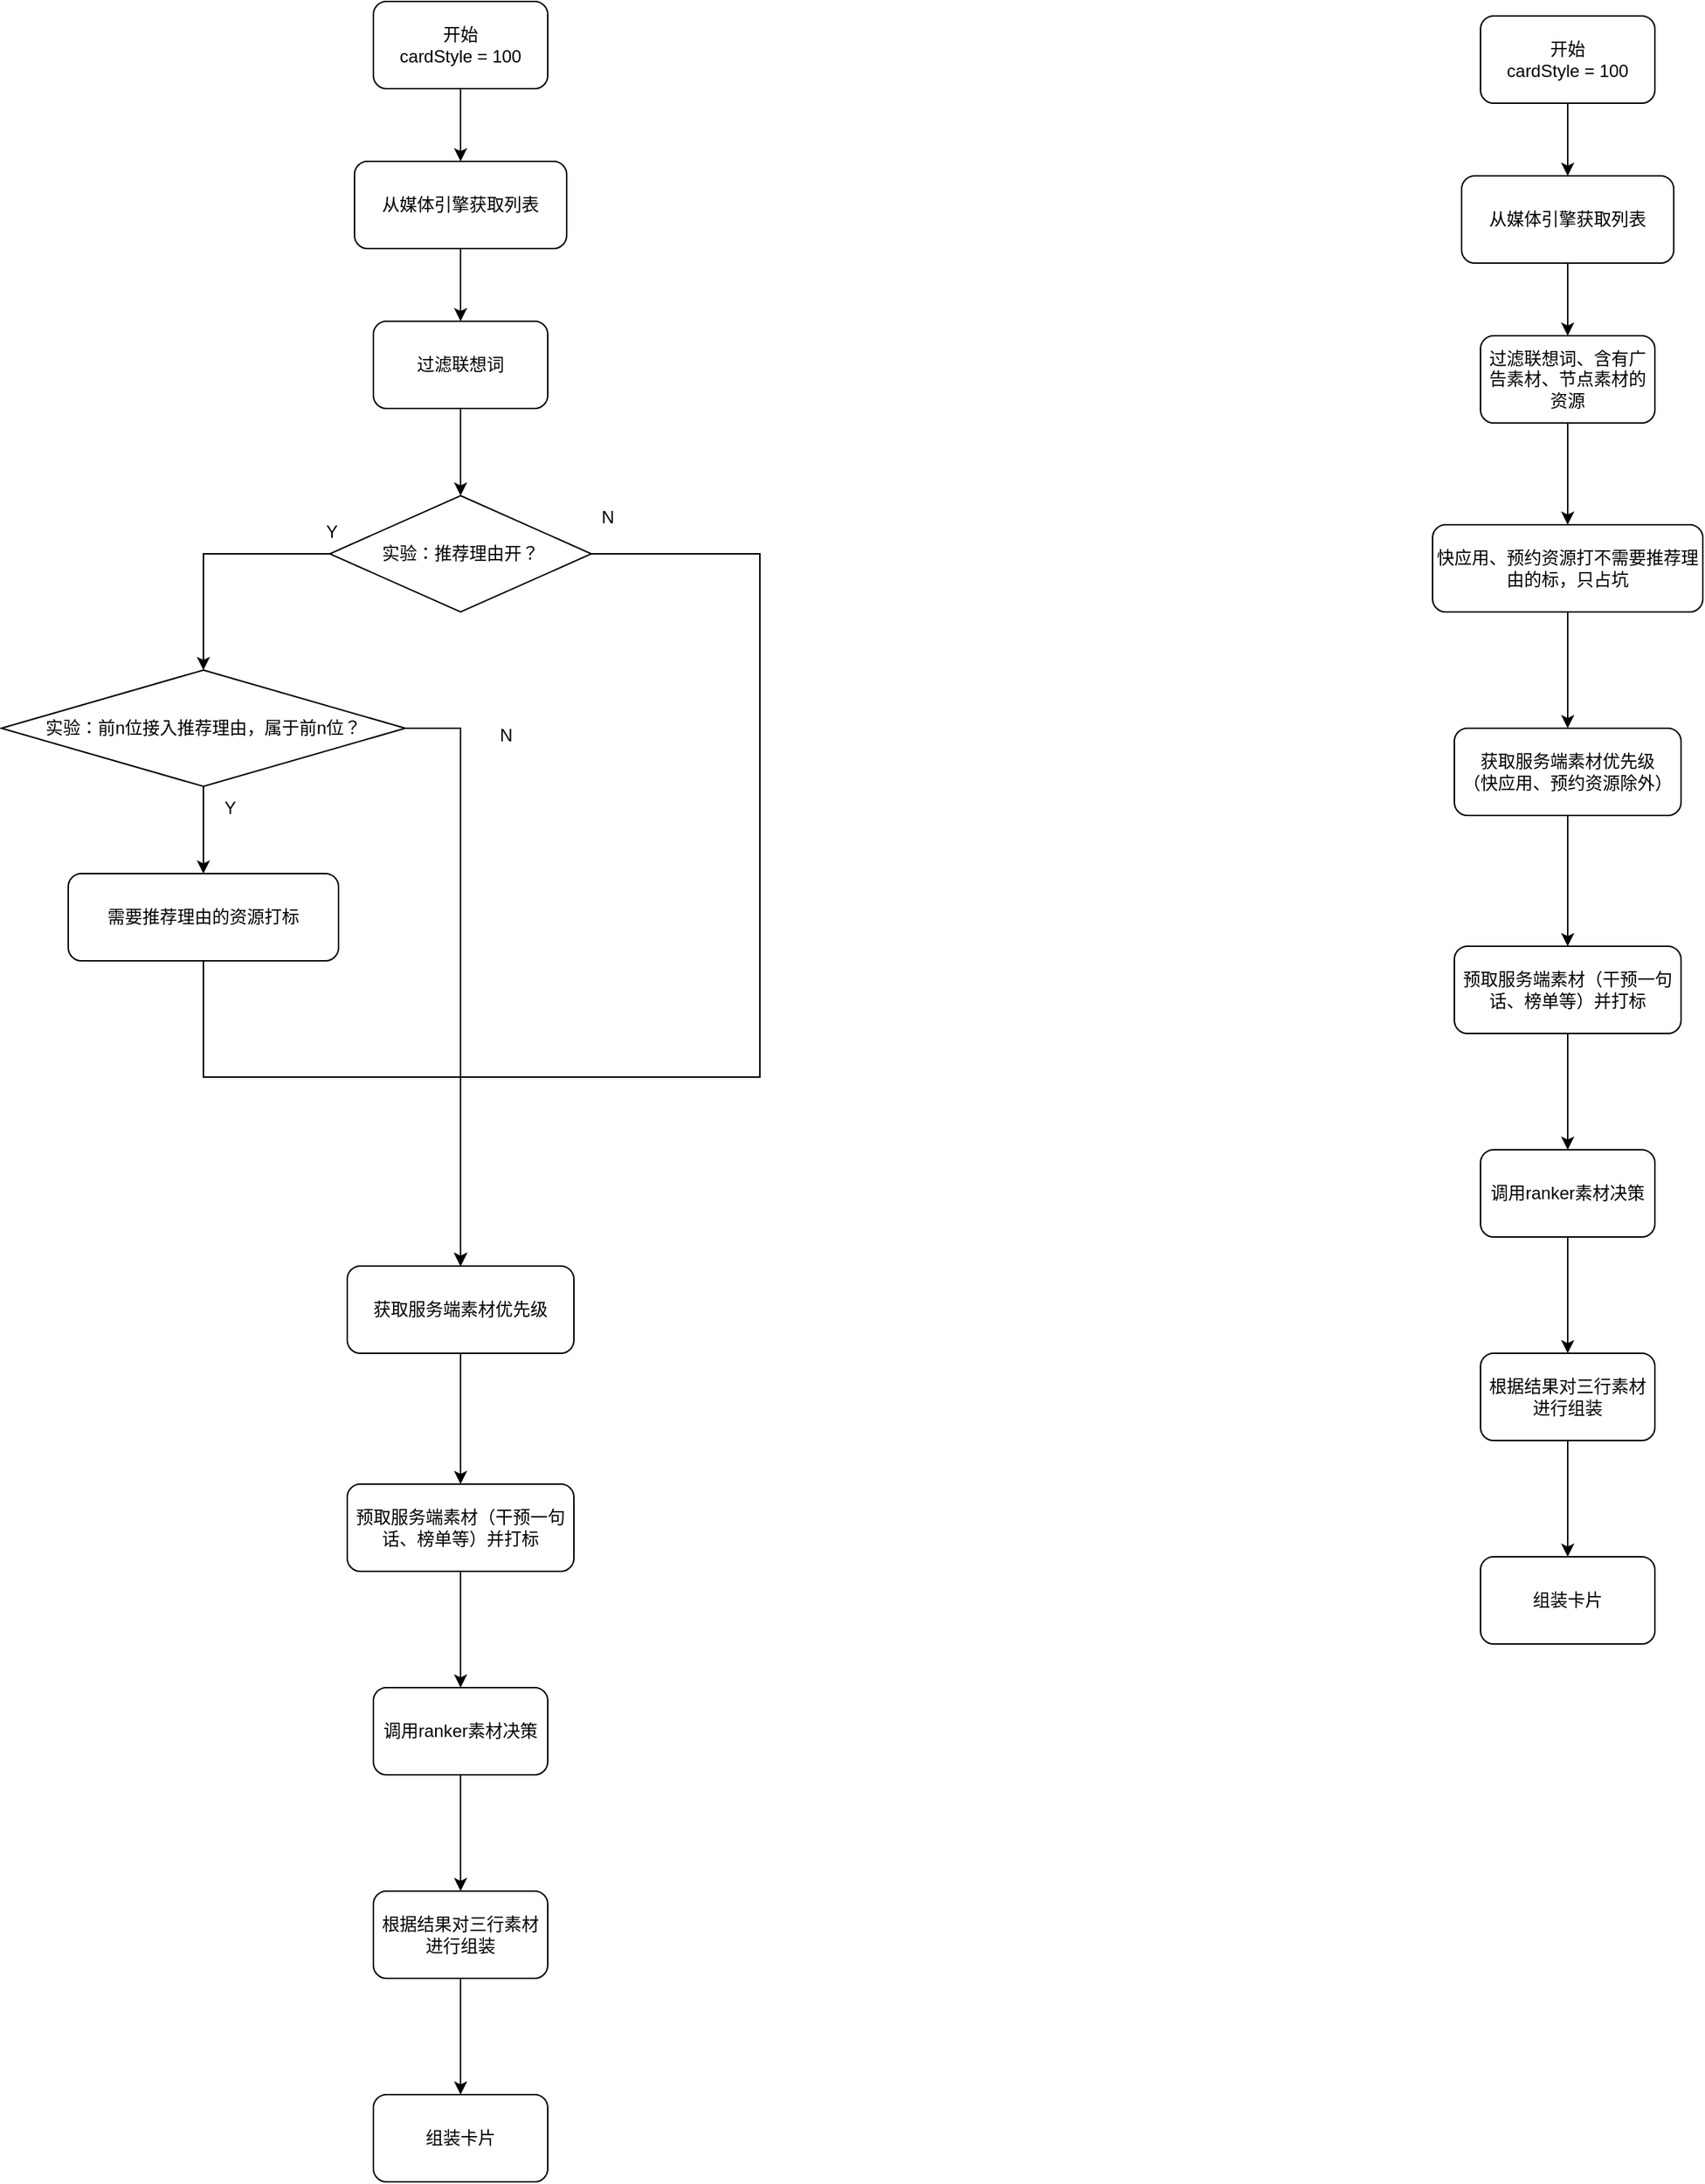 <mxfile version="26.1.0">
  <diagram name="第 1 页" id="EZRHivlU8XHtSoryxJLz">
    <mxGraphModel dx="1259" dy="673" grid="1" gridSize="10" guides="1" tooltips="1" connect="1" arrows="1" fold="1" page="1" pageScale="1" pageWidth="827" pageHeight="1169" math="0" shadow="0">
      <root>
        <mxCell id="0" />
        <mxCell id="1" parent="0" />
        <mxCell id="DGAGe3rqw4YAZApAKZPy-3" value="" style="edgeStyle=orthogonalEdgeStyle;rounded=0;orthogonalLoop=1;jettySize=auto;html=1;" parent="1" source="DGAGe3rqw4YAZApAKZPy-1" target="DGAGe3rqw4YAZApAKZPy-2" edge="1">
          <mxGeometry relative="1" as="geometry" />
        </mxCell>
        <mxCell id="DGAGe3rqw4YAZApAKZPy-1" value="开始&lt;br&gt;cardStyle = 100" style="rounded=1;whiteSpace=wrap;html=1;" parent="1" vertex="1">
          <mxGeometry x="354" y="210" width="120" height="60" as="geometry" />
        </mxCell>
        <mxCell id="DGAGe3rqw4YAZApAKZPy-5" value="" style="edgeStyle=orthogonalEdgeStyle;rounded=0;orthogonalLoop=1;jettySize=auto;html=1;" parent="1" source="DGAGe3rqw4YAZApAKZPy-2" target="DGAGe3rqw4YAZApAKZPy-4" edge="1">
          <mxGeometry relative="1" as="geometry" />
        </mxCell>
        <mxCell id="DGAGe3rqw4YAZApAKZPy-2" value="从媒体引擎获取列表" style="whiteSpace=wrap;html=1;rounded=1;" parent="1" vertex="1">
          <mxGeometry x="341" y="320" width="146" height="60" as="geometry" />
        </mxCell>
        <mxCell id="DGAGe3rqw4YAZApAKZPy-16" style="edgeStyle=orthogonalEdgeStyle;rounded=0;orthogonalLoop=1;jettySize=auto;html=1;entryX=0.5;entryY=0;entryDx=0;entryDy=0;" parent="1" source="DGAGe3rqw4YAZApAKZPy-4" target="DGAGe3rqw4YAZApAKZPy-15" edge="1">
          <mxGeometry relative="1" as="geometry" />
        </mxCell>
        <mxCell id="DGAGe3rqw4YAZApAKZPy-4" value="过滤联想词" style="whiteSpace=wrap;html=1;rounded=1;" parent="1" vertex="1">
          <mxGeometry x="354" y="430" width="120" height="60" as="geometry" />
        </mxCell>
        <mxCell id="DGAGe3rqw4YAZApAKZPy-14" style="edgeStyle=orthogonalEdgeStyle;rounded=0;orthogonalLoop=1;jettySize=auto;html=1;entryX=0.5;entryY=0;entryDx=0;entryDy=0;" parent="1" target="DGAGe3rqw4YAZApAKZPy-12" edge="1">
          <mxGeometry relative="1" as="geometry">
            <mxPoint x="414" y="630" as="sourcePoint" />
            <Array as="points">
              <mxPoint x="414" y="590" />
              <mxPoint x="620" y="590" />
              <mxPoint x="620" y="950" />
              <mxPoint x="414" y="950" />
            </Array>
          </mxGeometry>
        </mxCell>
        <mxCell id="DGAGe3rqw4YAZApAKZPy-31" style="edgeStyle=orthogonalEdgeStyle;rounded=0;orthogonalLoop=1;jettySize=auto;html=1;entryX=0.5;entryY=0;entryDx=0;entryDy=0;" parent="1" source="DGAGe3rqw4YAZApAKZPy-8" target="DGAGe3rqw4YAZApAKZPy-12" edge="1">
          <mxGeometry relative="1" as="geometry">
            <Array as="points">
              <mxPoint x="237" y="950" />
              <mxPoint x="414" y="950" />
            </Array>
          </mxGeometry>
        </mxCell>
        <mxCell id="DGAGe3rqw4YAZApAKZPy-8" value="需要推荐理由的资源打标" style="whiteSpace=wrap;html=1;rounded=1;" parent="1" vertex="1">
          <mxGeometry x="144" y="810" width="186" height="60" as="geometry" />
        </mxCell>
        <mxCell id="DGAGe3rqw4YAZApAKZPy-34" style="edgeStyle=orthogonalEdgeStyle;rounded=0;orthogonalLoop=1;jettySize=auto;html=1;entryX=0.5;entryY=0;entryDx=0;entryDy=0;" parent="1" source="DGAGe3rqw4YAZApAKZPy-12" target="DGAGe3rqw4YAZApAKZPy-33" edge="1">
          <mxGeometry relative="1" as="geometry" />
        </mxCell>
        <mxCell id="DGAGe3rqw4YAZApAKZPy-12" value="获取服务端素材优先级" style="whiteSpace=wrap;html=1;rounded=1;" parent="1" vertex="1">
          <mxGeometry x="336" y="1080" width="156" height="60" as="geometry" />
        </mxCell>
        <mxCell id="DGAGe3rqw4YAZApAKZPy-28" style="edgeStyle=orthogonalEdgeStyle;rounded=0;orthogonalLoop=1;jettySize=auto;html=1;entryX=0.5;entryY=0;entryDx=0;entryDy=0;" parent="1" source="DGAGe3rqw4YAZApAKZPy-15" target="DGAGe3rqw4YAZApAKZPy-18" edge="1">
          <mxGeometry relative="1" as="geometry">
            <Array as="points">
              <mxPoint x="237" y="590" />
            </Array>
          </mxGeometry>
        </mxCell>
        <mxCell id="DGAGe3rqw4YAZApAKZPy-15" value="实验：推荐理由开？" style="rhombus;whiteSpace=wrap;html=1;" parent="1" vertex="1">
          <mxGeometry x="324" y="550" width="180" height="80" as="geometry" />
        </mxCell>
        <mxCell id="DGAGe3rqw4YAZApAKZPy-25" style="edgeStyle=orthogonalEdgeStyle;rounded=0;orthogonalLoop=1;jettySize=auto;html=1;entryX=0.5;entryY=0;entryDx=0;entryDy=0;" parent="1" source="DGAGe3rqw4YAZApAKZPy-18" target="DGAGe3rqw4YAZApAKZPy-12" edge="1">
          <mxGeometry relative="1" as="geometry">
            <Array as="points">
              <mxPoint x="414" y="790" />
              <mxPoint x="414" y="790" />
            </Array>
          </mxGeometry>
        </mxCell>
        <mxCell id="DGAGe3rqw4YAZApAKZPy-30" style="edgeStyle=orthogonalEdgeStyle;rounded=0;orthogonalLoop=1;jettySize=auto;html=1;entryX=0.5;entryY=0;entryDx=0;entryDy=0;" parent="1" source="DGAGe3rqw4YAZApAKZPy-18" target="DGAGe3rqw4YAZApAKZPy-8" edge="1">
          <mxGeometry relative="1" as="geometry" />
        </mxCell>
        <mxCell id="DGAGe3rqw4YAZApAKZPy-18" value="实验：前n位接入推荐理由，属于前n位？" style="rhombus;whiteSpace=wrap;html=1;" parent="1" vertex="1">
          <mxGeometry x="98" y="670" width="278" height="80" as="geometry" />
        </mxCell>
        <mxCell id="DGAGe3rqw4YAZApAKZPy-21" value="Y" style="text;html=1;align=center;verticalAlign=middle;resizable=0;points=[];autosize=1;strokeColor=none;fillColor=none;" parent="1" vertex="1">
          <mxGeometry x="310" y="560" width="30" height="30" as="geometry" />
        </mxCell>
        <mxCell id="DGAGe3rqw4YAZApAKZPy-24" value="Y" style="text;html=1;align=center;verticalAlign=middle;resizable=0;points=[];autosize=1;strokeColor=none;fillColor=none;" parent="1" vertex="1">
          <mxGeometry x="240" y="750" width="30" height="30" as="geometry" />
        </mxCell>
        <mxCell id="DGAGe3rqw4YAZApAKZPy-26" value="N" style="text;html=1;align=center;verticalAlign=middle;resizable=0;points=[];autosize=1;strokeColor=none;fillColor=none;" parent="1" vertex="1">
          <mxGeometry x="500" y="550" width="30" height="30" as="geometry" />
        </mxCell>
        <mxCell id="DGAGe3rqw4YAZApAKZPy-27" value="N" style="text;html=1;align=center;verticalAlign=middle;resizable=0;points=[];autosize=1;strokeColor=none;fillColor=none;" parent="1" vertex="1">
          <mxGeometry x="430" y="700" width="30" height="30" as="geometry" />
        </mxCell>
        <mxCell id="DGAGe3rqw4YAZApAKZPy-37" value="" style="edgeStyle=orthogonalEdgeStyle;rounded=0;orthogonalLoop=1;jettySize=auto;html=1;" parent="1" source="DGAGe3rqw4YAZApAKZPy-33" target="DGAGe3rqw4YAZApAKZPy-36" edge="1">
          <mxGeometry relative="1" as="geometry" />
        </mxCell>
        <mxCell id="DGAGe3rqw4YAZApAKZPy-33" value="预取服务端素材（干预一句话、榜单等）并打标" style="whiteSpace=wrap;html=1;rounded=1;" parent="1" vertex="1">
          <mxGeometry x="336" y="1230" width="156" height="60" as="geometry" />
        </mxCell>
        <mxCell id="DGAGe3rqw4YAZApAKZPy-39" value="" style="edgeStyle=orthogonalEdgeStyle;rounded=0;orthogonalLoop=1;jettySize=auto;html=1;" parent="1" source="DGAGe3rqw4YAZApAKZPy-36" target="DGAGe3rqw4YAZApAKZPy-38" edge="1">
          <mxGeometry relative="1" as="geometry" />
        </mxCell>
        <mxCell id="DGAGe3rqw4YAZApAKZPy-36" value="调用ranker素材决策" style="whiteSpace=wrap;html=1;rounded=1;" parent="1" vertex="1">
          <mxGeometry x="354" y="1370" width="120" height="60" as="geometry" />
        </mxCell>
        <mxCell id="DGAGe3rqw4YAZApAKZPy-41" value="" style="edgeStyle=orthogonalEdgeStyle;rounded=0;orthogonalLoop=1;jettySize=auto;html=1;" parent="1" source="DGAGe3rqw4YAZApAKZPy-38" target="DGAGe3rqw4YAZApAKZPy-40" edge="1">
          <mxGeometry relative="1" as="geometry" />
        </mxCell>
        <mxCell id="DGAGe3rqw4YAZApAKZPy-38" value="根据结果对三行素材进行组装" style="whiteSpace=wrap;html=1;rounded=1;" parent="1" vertex="1">
          <mxGeometry x="354" y="1510" width="120" height="60" as="geometry" />
        </mxCell>
        <mxCell id="DGAGe3rqw4YAZApAKZPy-40" value="组装卡片" style="whiteSpace=wrap;html=1;rounded=1;" parent="1" vertex="1">
          <mxGeometry x="354" y="1650" width="120" height="60" as="geometry" />
        </mxCell>
        <mxCell id="DGAGe3rqw4YAZApAKZPy-42" value="" style="edgeStyle=orthogonalEdgeStyle;rounded=0;orthogonalLoop=1;jettySize=auto;html=1;" parent="1" source="DGAGe3rqw4YAZApAKZPy-43" target="DGAGe3rqw4YAZApAKZPy-45" edge="1">
          <mxGeometry relative="1" as="geometry" />
        </mxCell>
        <mxCell id="DGAGe3rqw4YAZApAKZPy-43" value="开始&lt;br&gt;cardStyle = 100" style="rounded=1;whiteSpace=wrap;html=1;" parent="1" vertex="1">
          <mxGeometry x="1116" y="220" width="120" height="60" as="geometry" />
        </mxCell>
        <mxCell id="DGAGe3rqw4YAZApAKZPy-44" value="" style="edgeStyle=orthogonalEdgeStyle;rounded=0;orthogonalLoop=1;jettySize=auto;html=1;" parent="1" source="DGAGe3rqw4YAZApAKZPy-45" target="DGAGe3rqw4YAZApAKZPy-47" edge="1">
          <mxGeometry relative="1" as="geometry" />
        </mxCell>
        <mxCell id="DGAGe3rqw4YAZApAKZPy-45" value="从媒体引擎获取列表" style="whiteSpace=wrap;html=1;rounded=1;" parent="1" vertex="1">
          <mxGeometry x="1103" y="330" width="146" height="60" as="geometry" />
        </mxCell>
        <mxCell id="DGAGe3rqw4YAZApAKZPy-69" style="edgeStyle=orthogonalEdgeStyle;rounded=0;orthogonalLoop=1;jettySize=auto;html=1;entryX=0.5;entryY=0;entryDx=0;entryDy=0;" parent="1" source="DGAGe3rqw4YAZApAKZPy-47" target="DGAGe3rqw4YAZApAKZPy-50" edge="1">
          <mxGeometry relative="1" as="geometry" />
        </mxCell>
        <mxCell id="DGAGe3rqw4YAZApAKZPy-47" value="过滤联想词、含有广告素材、节点素材的资源" style="whiteSpace=wrap;html=1;rounded=1;" parent="1" vertex="1">
          <mxGeometry x="1116" y="440" width="120" height="60" as="geometry" />
        </mxCell>
        <mxCell id="DGAGe3rqw4YAZApAKZPy-70" style="edgeStyle=orthogonalEdgeStyle;rounded=0;orthogonalLoop=1;jettySize=auto;html=1;entryX=0.5;entryY=0;entryDx=0;entryDy=0;" parent="1" source="DGAGe3rqw4YAZApAKZPy-50" target="DGAGe3rqw4YAZApAKZPy-52" edge="1">
          <mxGeometry relative="1" as="geometry" />
        </mxCell>
        <mxCell id="DGAGe3rqw4YAZApAKZPy-50" value="快应用、预约资源打不需要推荐理由的标，只占坑" style="whiteSpace=wrap;html=1;rounded=1;" parent="1" vertex="1">
          <mxGeometry x="1083" y="570" width="186" height="60" as="geometry" />
        </mxCell>
        <mxCell id="DGAGe3rqw4YAZApAKZPy-51" style="edgeStyle=orthogonalEdgeStyle;rounded=0;orthogonalLoop=1;jettySize=auto;html=1;entryX=0.5;entryY=0;entryDx=0;entryDy=0;" parent="1" source="DGAGe3rqw4YAZApAKZPy-52" target="DGAGe3rqw4YAZApAKZPy-63" edge="1">
          <mxGeometry relative="1" as="geometry" />
        </mxCell>
        <mxCell id="DGAGe3rqw4YAZApAKZPy-52" value="获取服务端素材优先级&lt;br&gt;（快应用、预约资源除外）" style="whiteSpace=wrap;html=1;rounded=1;" parent="1" vertex="1">
          <mxGeometry x="1098" y="710" width="156" height="60" as="geometry" />
        </mxCell>
        <mxCell id="DGAGe3rqw4YAZApAKZPy-62" value="" style="edgeStyle=orthogonalEdgeStyle;rounded=0;orthogonalLoop=1;jettySize=auto;html=1;" parent="1" source="DGAGe3rqw4YAZApAKZPy-63" target="DGAGe3rqw4YAZApAKZPy-65" edge="1">
          <mxGeometry relative="1" as="geometry" />
        </mxCell>
        <mxCell id="DGAGe3rqw4YAZApAKZPy-63" value="预取服务端素材（干预一句话、榜单等）并打标" style="whiteSpace=wrap;html=1;rounded=1;" parent="1" vertex="1">
          <mxGeometry x="1098" y="860" width="156" height="60" as="geometry" />
        </mxCell>
        <mxCell id="DGAGe3rqw4YAZApAKZPy-64" value="" style="edgeStyle=orthogonalEdgeStyle;rounded=0;orthogonalLoop=1;jettySize=auto;html=1;" parent="1" source="DGAGe3rqw4YAZApAKZPy-65" target="DGAGe3rqw4YAZApAKZPy-67" edge="1">
          <mxGeometry relative="1" as="geometry" />
        </mxCell>
        <mxCell id="DGAGe3rqw4YAZApAKZPy-65" value="调用ranker素材决策" style="whiteSpace=wrap;html=1;rounded=1;" parent="1" vertex="1">
          <mxGeometry x="1116" y="1000" width="120" height="60" as="geometry" />
        </mxCell>
        <mxCell id="DGAGe3rqw4YAZApAKZPy-66" value="" style="edgeStyle=orthogonalEdgeStyle;rounded=0;orthogonalLoop=1;jettySize=auto;html=1;" parent="1" source="DGAGe3rqw4YAZApAKZPy-67" target="DGAGe3rqw4YAZApAKZPy-68" edge="1">
          <mxGeometry relative="1" as="geometry" />
        </mxCell>
        <mxCell id="DGAGe3rqw4YAZApAKZPy-67" value="根据结果对三行素材进行组装" style="whiteSpace=wrap;html=1;rounded=1;" parent="1" vertex="1">
          <mxGeometry x="1116" y="1140" width="120" height="60" as="geometry" />
        </mxCell>
        <mxCell id="DGAGe3rqw4YAZApAKZPy-68" value="组装卡片" style="whiteSpace=wrap;html=1;rounded=1;" parent="1" vertex="1">
          <mxGeometry x="1116" y="1280" width="120" height="60" as="geometry" />
        </mxCell>
      </root>
    </mxGraphModel>
  </diagram>
</mxfile>
